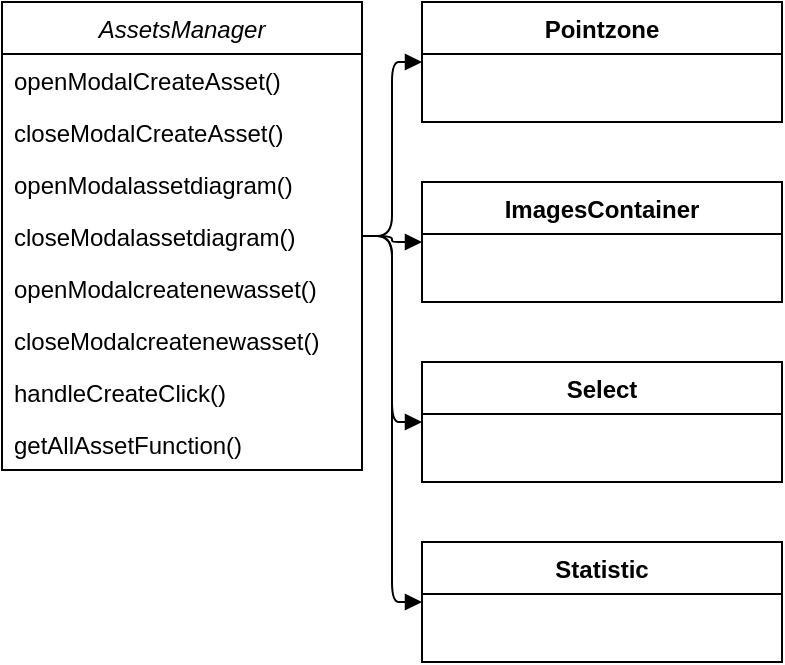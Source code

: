 <mxfile version="24.4.4" type="github">
  <diagram name="Page-1" id="yX-cFOHeIv9qoRU_wcMC">
    <mxGraphModel dx="1030" dy="516" grid="1" gridSize="10" guides="1" tooltips="1" connect="1" arrows="1" fold="1" page="1" pageScale="1" pageWidth="827" pageHeight="1169" math="0" shadow="0">
      <root>
        <mxCell id="0" />
        <mxCell id="1" parent="0" />
        <mxCell id="UTadZUc8yAL0rFSKfBvO-1" value="AssetsManager" style="swimlane;fontStyle=2;align=center;verticalAlign=top;childLayout=stackLayout;horizontal=1;startSize=26;horizontalStack=0;resizeParent=1;resizeLast=0;collapsible=1;marginBottom=0;rounded=0;shadow=0;strokeWidth=1;" vertex="1" parent="1">
          <mxGeometry x="240" y="110" width="180" height="234" as="geometry" />
        </mxCell>
        <mxCell id="UTadZUc8yAL0rFSKfBvO-2" value="openModalCreateAsset()" style="text;align=left;verticalAlign=top;spacingLeft=4;spacingRight=4;overflow=hidden;rotatable=0;" vertex="1" parent="UTadZUc8yAL0rFSKfBvO-1">
          <mxGeometry y="26" width="180" height="26" as="geometry" />
        </mxCell>
        <mxCell id="UTadZUc8yAL0rFSKfBvO-3" value="closeModalCreateAsset()" style="text;align=left;verticalAlign=top;spacingLeft=4;spacingRight=4;overflow=hidden;rotatable=0;" vertex="1" parent="UTadZUc8yAL0rFSKfBvO-1">
          <mxGeometry y="52" width="180" height="26" as="geometry" />
        </mxCell>
        <mxCell id="UTadZUc8yAL0rFSKfBvO-4" value="openModalassetdiagram()" style="text;align=left;verticalAlign=top;spacingLeft=4;spacingRight=4;overflow=hidden;rotatable=0;" vertex="1" parent="UTadZUc8yAL0rFSKfBvO-1">
          <mxGeometry y="78" width="180" height="26" as="geometry" />
        </mxCell>
        <mxCell id="UTadZUc8yAL0rFSKfBvO-5" value="closeModalassetdiagram()" style="text;align=left;verticalAlign=top;spacingLeft=4;spacingRight=4;overflow=hidden;rotatable=0;" vertex="1" parent="UTadZUc8yAL0rFSKfBvO-1">
          <mxGeometry y="104" width="180" height="26" as="geometry" />
        </mxCell>
        <mxCell id="UTadZUc8yAL0rFSKfBvO-6" value="openModalcreatenewasset()" style="text;align=left;verticalAlign=top;spacingLeft=4;spacingRight=4;overflow=hidden;rotatable=0;" vertex="1" parent="UTadZUc8yAL0rFSKfBvO-1">
          <mxGeometry y="130" width="180" height="26" as="geometry" />
        </mxCell>
        <mxCell id="UTadZUc8yAL0rFSKfBvO-7" value="closeModalcreatenewasset()" style="text;align=left;verticalAlign=top;spacingLeft=4;spacingRight=4;overflow=hidden;rotatable=0;" vertex="1" parent="UTadZUc8yAL0rFSKfBvO-1">
          <mxGeometry y="156" width="180" height="26" as="geometry" />
        </mxCell>
        <mxCell id="UTadZUc8yAL0rFSKfBvO-8" value="handleCreateClick()" style="text;align=left;verticalAlign=top;spacingLeft=4;spacingRight=4;overflow=hidden;rotatable=0;" vertex="1" parent="UTadZUc8yAL0rFSKfBvO-1">
          <mxGeometry y="182" width="180" height="26" as="geometry" />
        </mxCell>
        <mxCell id="UTadZUc8yAL0rFSKfBvO-9" value="getAllAssetFunction()" style="text;align=left;verticalAlign=top;spacingLeft=4;spacingRight=4;overflow=hidden;rotatable=0;" vertex="1" parent="UTadZUc8yAL0rFSKfBvO-1">
          <mxGeometry y="208" width="180" height="26" as="geometry" />
        </mxCell>
        <mxCell id="UTadZUc8yAL0rFSKfBvO-10" value="Pointzone" style="swimlane;align=center;verticalAlign=middle;childLayout=stackLayout;horizontal=1;startSize=26;horizontalStack=0;resizeParent=1;resizeLast=0;marginBottom=0;rounded=0;shadow=0;strokeWidth=1;" vertex="1" parent="1">
          <mxGeometry x="450" y="110" width="180" height="60" as="geometry" />
        </mxCell>
        <mxCell id="UTadZUc8yAL0rFSKfBvO-11" value="ImagesContainer" style="swimlane;align=center;verticalAlign=middle;childLayout=stackLayout;horizontal=1;startSize=26;horizontalStack=0;resizeParent=1;resizeLast=0;marginBottom=0;rounded=0;shadow=0;strokeWidth=1;" vertex="1" parent="1">
          <mxGeometry x="450" y="200" width="180" height="60" as="geometry" />
        </mxCell>
        <mxCell id="UTadZUc8yAL0rFSKfBvO-12" value="Select" style="swimlane;align=center;verticalAlign=middle;childLayout=stackLayout;horizontal=1;startSize=26;horizontalStack=0;resizeParent=1;resizeLast=0;marginBottom=0;rounded=0;shadow=0;strokeWidth=1;" vertex="1" parent="1">
          <mxGeometry x="450" y="290" width="180" height="60" as="geometry" />
        </mxCell>
        <mxCell id="UTadZUc8yAL0rFSKfBvO-13" value="Statistic" style="swimlane;align=center;verticalAlign=middle;childLayout=stackLayout;horizontal=1;startSize=26;horizontalStack=0;resizeParent=1;resizeLast=0;marginBottom=0;rounded=0;shadow=0;strokeWidth=1;" vertex="1" parent="1">
          <mxGeometry x="450" y="380" width="180" height="60" as="geometry" />
        </mxCell>
        <mxCell id="UTadZUc8yAL0rFSKfBvO-14" value="" style="endArrow=block;endSize=6;edgeStyle=elbowEdgeStyle;elbow=horizontal;" edge="1" parent="1" source="UTadZUc8yAL0rFSKfBvO-1" target="UTadZUc8yAL0rFSKfBvO-10">
          <mxGeometry relative="1" as="geometry" />
        </mxCell>
        <mxCell id="UTadZUc8yAL0rFSKfBvO-15" value="" style="endArrow=block;endSize=6;edgeStyle=elbowEdgeStyle;elbow=horizontal;" edge="1" parent="1" source="UTadZUc8yAL0rFSKfBvO-1" target="UTadZUc8yAL0rFSKfBvO-11">
          <mxGeometry relative="1" as="geometry" />
        </mxCell>
        <mxCell id="UTadZUc8yAL0rFSKfBvO-16" value="" style="endArrow=block;endSize=6;edgeStyle=elbowEdgeStyle;elbow=horizontal;" edge="1" parent="1" source="UTadZUc8yAL0rFSKfBvO-1" target="UTadZUc8yAL0rFSKfBvO-12">
          <mxGeometry relative="1" as="geometry" />
        </mxCell>
        <mxCell id="UTadZUc8yAL0rFSKfBvO-17" value="" style="endArrow=block;endSize=6;edgeStyle=elbowEdgeStyle;elbow=horizontal;" edge="1" parent="1" source="UTadZUc8yAL0rFSKfBvO-1" target="UTadZUc8yAL0rFSKfBvO-13">
          <mxGeometry relative="1" as="geometry" />
        </mxCell>
      </root>
    </mxGraphModel>
  </diagram>
</mxfile>
